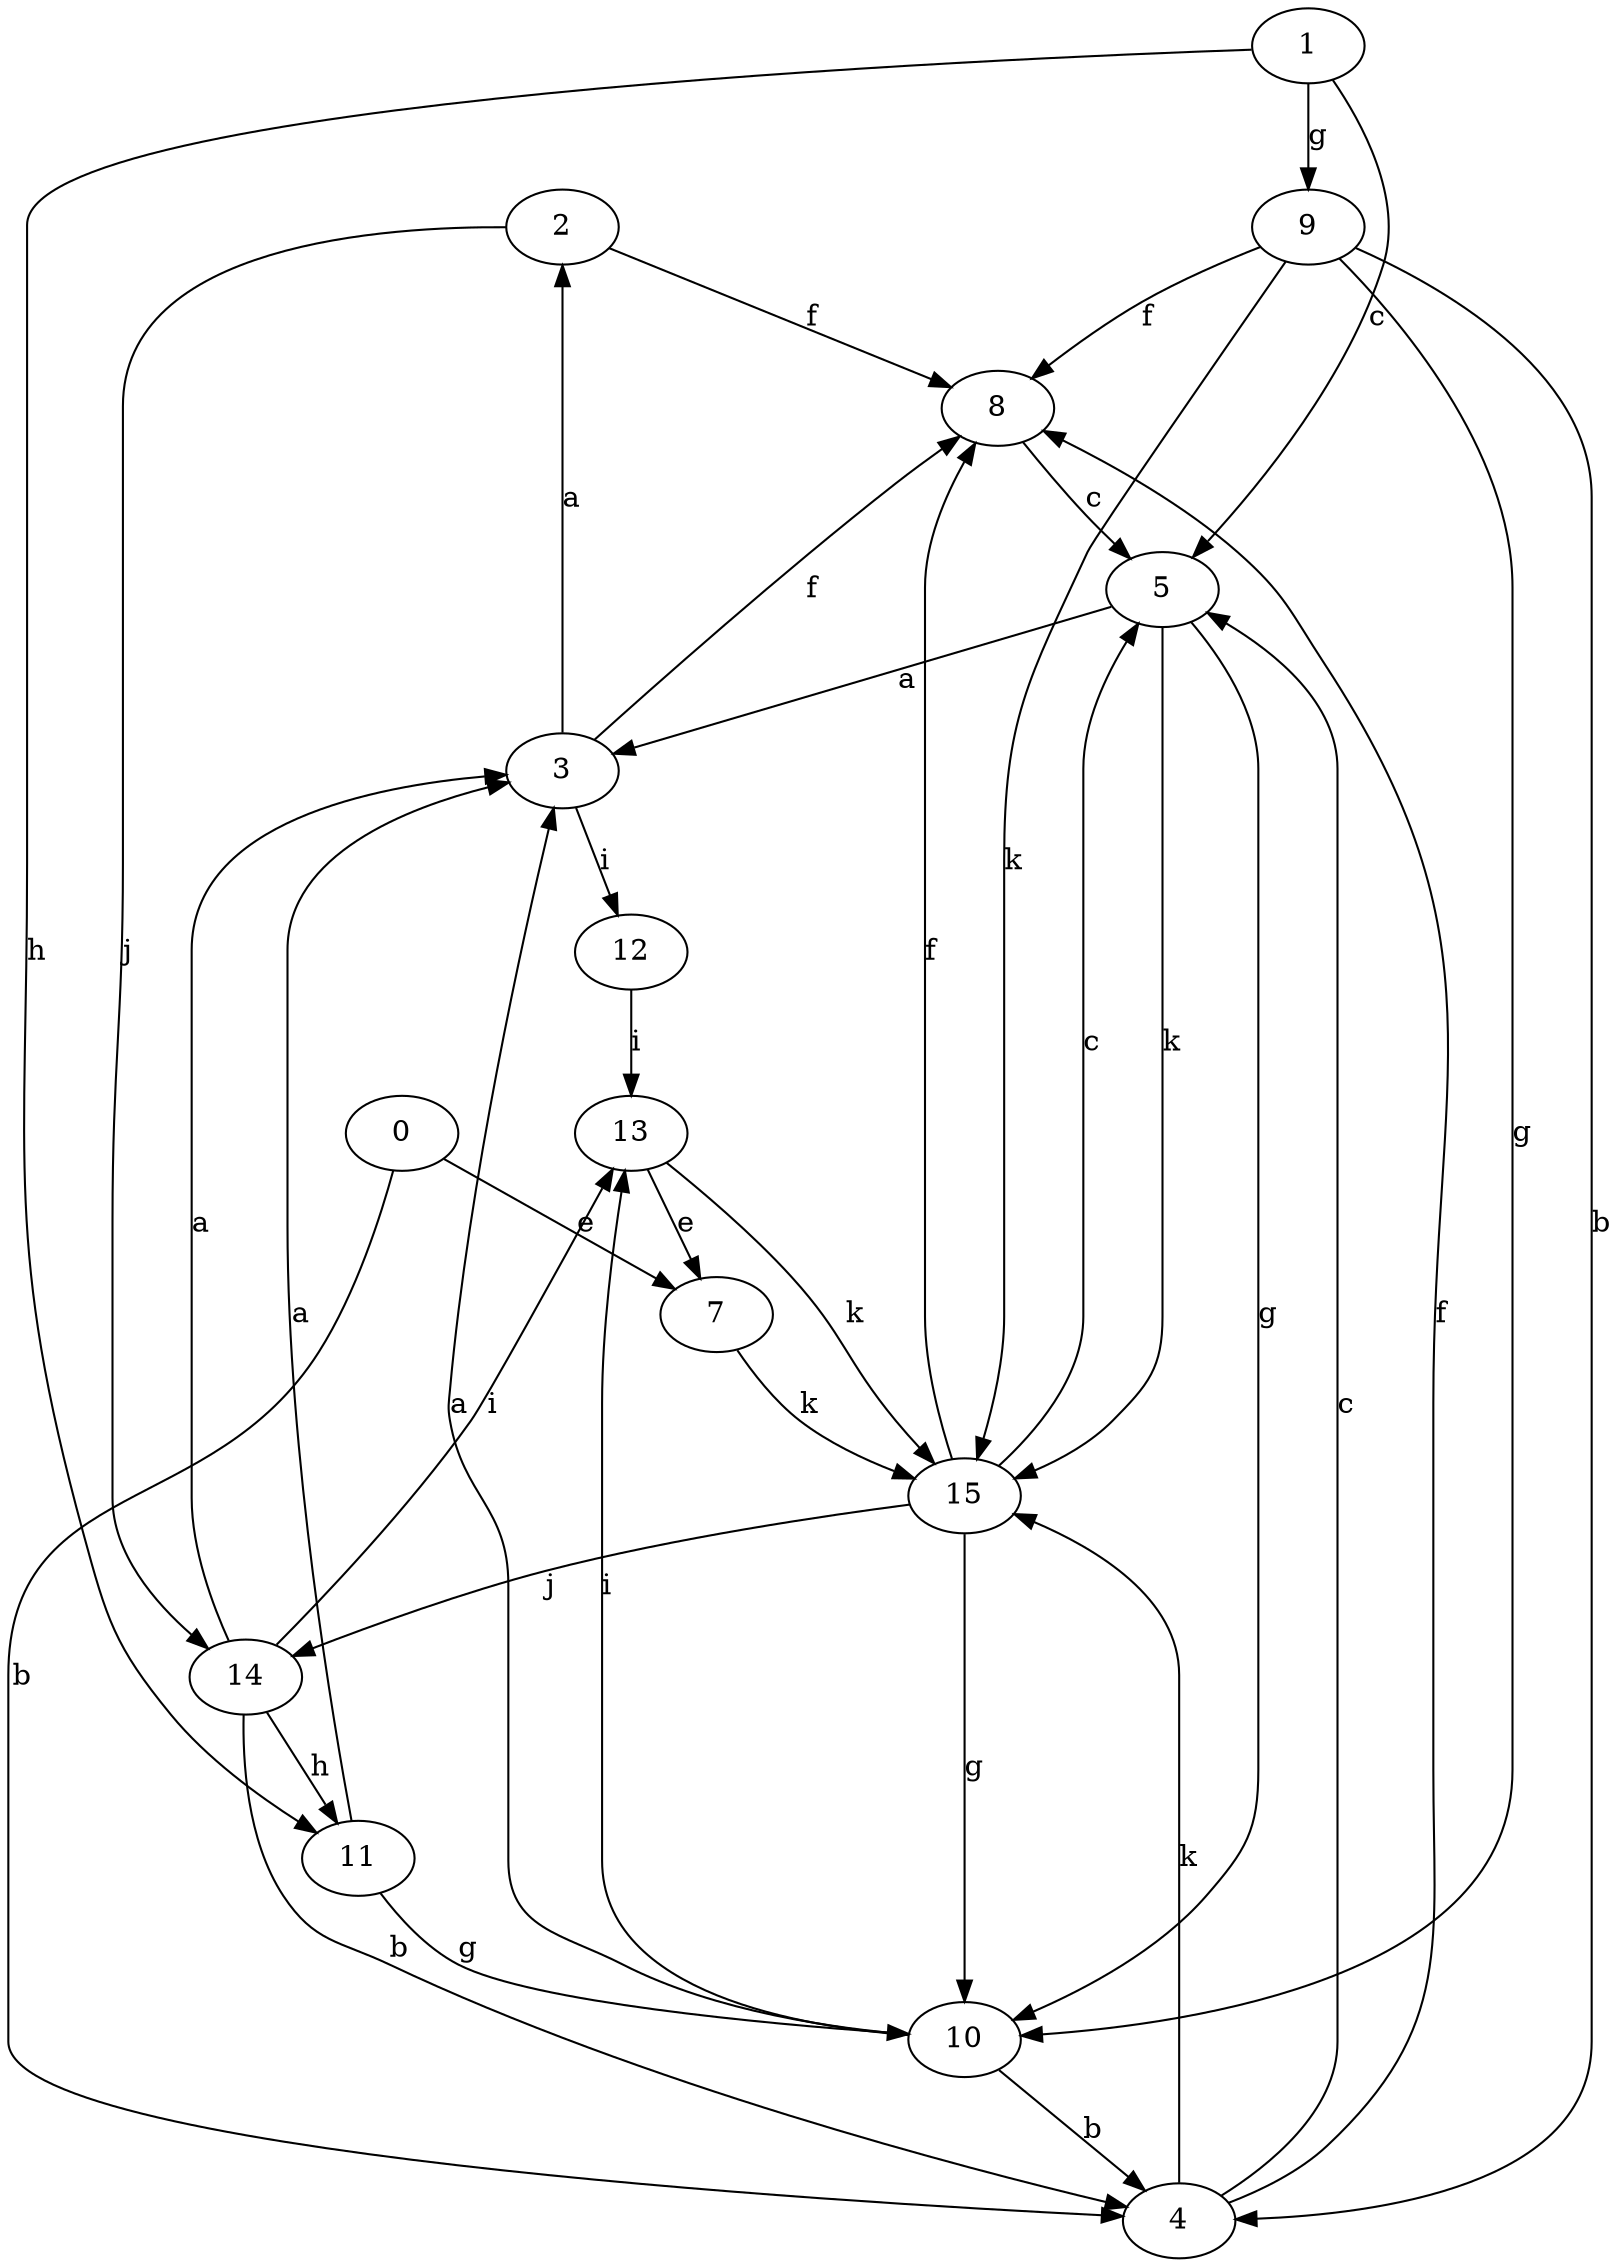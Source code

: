 strict digraph  {
2;
3;
4;
5;
7;
8;
9;
10;
0;
11;
12;
13;
1;
14;
15;
2 -> 8  [label=f];
2 -> 14  [label=j];
3 -> 2  [label=a];
3 -> 8  [label=f];
3 -> 12  [label=i];
4 -> 5  [label=c];
4 -> 8  [label=f];
4 -> 15  [label=k];
5 -> 3  [label=a];
5 -> 10  [label=g];
5 -> 15  [label=k];
7 -> 15  [label=k];
8 -> 5  [label=c];
9 -> 4  [label=b];
9 -> 8  [label=f];
9 -> 10  [label=g];
9 -> 15  [label=k];
10 -> 3  [label=a];
10 -> 4  [label=b];
10 -> 13  [label=i];
0 -> 4  [label=b];
0 -> 7  [label=e];
11 -> 3  [label=a];
11 -> 10  [label=g];
12 -> 13  [label=i];
13 -> 7  [label=e];
13 -> 15  [label=k];
1 -> 5  [label=c];
1 -> 9  [label=g];
1 -> 11  [label=h];
14 -> 3  [label=a];
14 -> 4  [label=b];
14 -> 11  [label=h];
14 -> 13  [label=i];
15 -> 5  [label=c];
15 -> 8  [label=f];
15 -> 10  [label=g];
15 -> 14  [label=j];
}
